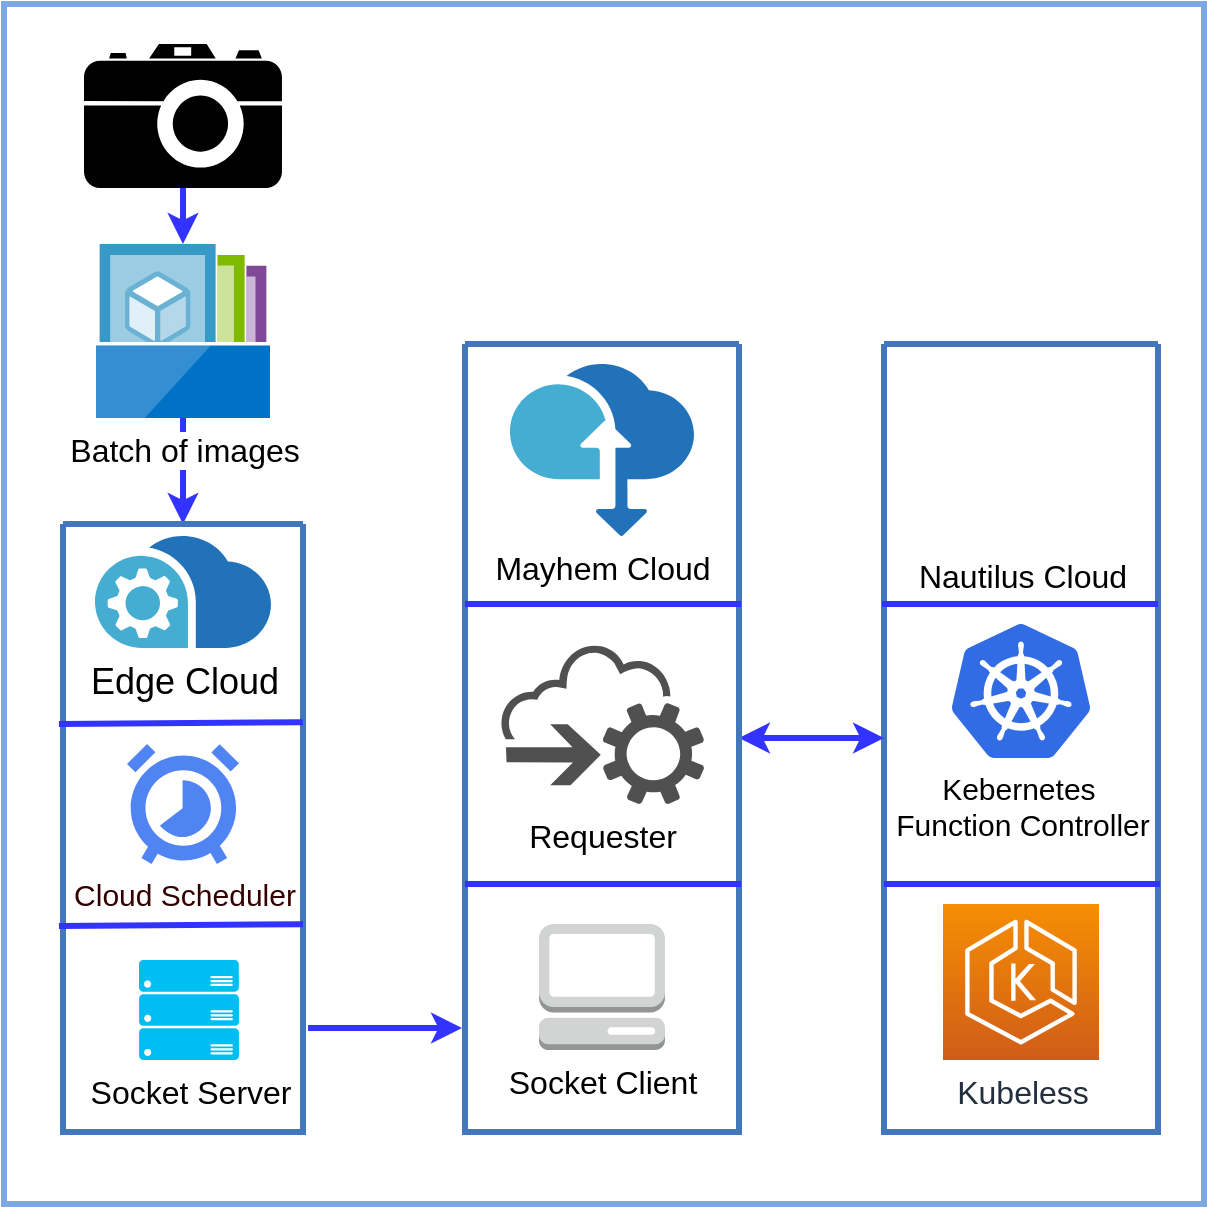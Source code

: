 <mxfile version="12.2.9" type="device" pages="1"><diagram id="0d7cefc2-ccd6-e077-73ed-a8e48b0cddf6" name="Page-1"><mxGraphModel dx="946" dy="1369" grid="1" gridSize="10" guides="1" tooltips="1" connect="1" arrows="1" fold="1" page="1" pageScale="1" pageWidth="1169" pageHeight="827" background="#ffffff" math="0" shadow="0"><root><mxCell id="0"/><mxCell id="1" parent="0"/><mxCell id="6vp1yoECgQzRmQz0F0uj-107" value="" style="shape=mxgraph.signs.tech.camera_2;html=1;fillColor=#000000;strokeColor=none;verticalLabelPosition=bottom;verticalAlign=top;align=center;" vertex="1" parent="1"><mxGeometry x="90" y="-200" width="99" height="72" as="geometry"/></mxCell><mxCell id="6vp1yoECgQzRmQz0F0uj-126" value="" style="endArrow=classic;html=1;strokeColor=#3333FF;strokeWidth=3;exitX=0.5;exitY=1;exitDx=0;exitDy=0;exitPerimeter=0;entryX=0.5;entryY=0;entryDx=0;entryDy=0;" edge="1" parent="1" source="6vp1yoECgQzRmQz0F0uj-124" target="28"><mxGeometry width="50" height="50" relative="1" as="geometry"><mxPoint x="150" y="151" as="sourcePoint"/><mxPoint x="200" y="101" as="targetPoint"/></mxGeometry></mxCell><mxCell id="79" value="" style="swimlane;shadow=0;strokeColor=#4277BB;fillColor=#ffffff;fontColor=#4277BB;align=right;startSize=0;collapsible=0;strokeWidth=3;" parent="1" vertex="1"><mxGeometry x="490" y="-50" width="137" height="394" as="geometry"/></mxCell><mxCell id="6vp1yoECgQzRmQz0F0uj-142" value="&lt;font style=&quot;font-size: 16px&quot;&gt;Nautilus Cloud&lt;/font&gt;" style="shape=image;html=1;verticalAlign=top;verticalLabelPosition=bottom;labelBackgroundColor=#ffffff;imageAspect=0;aspect=fixed;image=https://cdn2.iconfinder.com/data/icons/crystalproject/64x64/apps/nautilus.png" vertex="1" parent="79"><mxGeometry x="21.5" y="6" width="94" height="94" as="geometry"/></mxCell><mxCell id="6vp1yoECgQzRmQz0F0uj-143" value="" style="endArrow=none;html=1;strokeWidth=3;strokeColor=#3333FF;" edge="1" parent="79"><mxGeometry width="50" height="50" relative="1" as="geometry"><mxPoint x="-1" y="130" as="sourcePoint"/><mxPoint x="137" y="130" as="targetPoint"/><Array as="points"/></mxGeometry></mxCell><mxCell id="6vp1yoECgQzRmQz0F0uj-144" value="&lt;font style=&quot;font-size: 15px&quot;&gt;Kebernetes&amp;nbsp;&lt;br&gt;Function Controller&lt;/font&gt;" style="aspect=fixed;html=1;points=[];align=center;image;fontSize=12;image=img/lib/mscae/Kubernetes.svg;" vertex="1" parent="79"><mxGeometry x="33.5" y="140" width="70" height="67" as="geometry"/></mxCell><mxCell id="6vp1yoECgQzRmQz0F0uj-147" value="" style="endArrow=none;html=1;strokeWidth=3;strokeColor=#3333FF;" edge="1" parent="79"><mxGeometry width="50" height="50" relative="1" as="geometry"><mxPoint y="270" as="sourcePoint"/><mxPoint x="138" y="270" as="targetPoint"/><Array as="points"/></mxGeometry></mxCell><mxCell id="6vp1yoECgQzRmQz0F0uj-148" value="&lt;font style=&quot;font-size: 16px&quot;&gt;Kubeless&lt;/font&gt;" style="outlineConnect=0;fontColor=#232F3E;gradientColor=#F78E04;gradientDirection=north;fillColor=#D05C17;strokeColor=#ffffff;dashed=0;verticalLabelPosition=bottom;verticalAlign=top;align=center;html=1;fontSize=12;fontStyle=0;aspect=fixed;shape=mxgraph.aws4.resourceIcon;resIcon=mxgraph.aws4.eks;" vertex="1" parent="79"><mxGeometry x="29.5" y="280" width="78" height="78" as="geometry"/></mxCell><mxCell id="28" value="" style="swimlane;shadow=0;strokeColor=#4277BB;fillColor=#ffffff;fontColor=#4277BB;align=right;startSize=0;collapsible=0;strokeWidth=3;" parent="1" vertex="1"><mxGeometry x="79.5" y="40" width="120" height="304" as="geometry"/></mxCell><mxCell id="6vp1yoECgQzRmQz0F0uj-108" value="&lt;span style=&quot;font-size: 18px&quot;&gt;Edge Cloud&lt;/span&gt;" style="aspect=fixed;html=1;points=[];align=center;image;fontSize=12;image=img/lib/mscae/Data_Box_Edge_Data_Box_Gateway.svg;" vertex="1" parent="28"><mxGeometry x="16" y="6" width="88" height="56" as="geometry"/></mxCell><mxCell id="6vp1yoECgQzRmQz0F0uj-116" value="" style="endArrow=none;html=1;exitX=-0.017;exitY=0.329;exitDx=0;exitDy=0;exitPerimeter=0;entryX=1;entryY=0.326;entryDx=0;entryDy=0;entryPerimeter=0;strokeWidth=3;strokeColor=#3333FF;" edge="1" parent="28"><mxGeometry width="50" height="50" relative="1" as="geometry"><mxPoint x="-2.04" y="201.016" as="sourcePoint"/><mxPoint x="120" y="200.104" as="targetPoint"/><Array as="points"/></mxGeometry></mxCell><mxCell id="6vp1yoECgQzRmQz0F0uj-117" value="&lt;font style=&quot;font-size: 15px ; font-weight: normal&quot; color=&quot;#330000&quot;&gt;Cloud Scheduler&lt;/font&gt;" style="html=1;fillColor=#5184F3;strokeColor=none;verticalAlign=top;labelPosition=center;verticalLabelPosition=bottom;align=center;fontSize=11;fontStyle=1;fontColor=#999999;shape=mxgraph.gcp2.cloud_scheduler" vertex="1" parent="28"><mxGeometry x="32" y="110" width="56" height="60" as="geometry"/></mxCell><mxCell id="6vp1yoECgQzRmQz0F0uj-127" value="&lt;font style=&quot;font-size: 16px&quot;&gt;Socket Server&lt;/font&gt;" style="verticalLabelPosition=bottom;html=1;verticalAlign=top;align=center;strokeColor=none;fillColor=#00BEF2;shape=mxgraph.azure.server_rack;" vertex="1" parent="28"><mxGeometry x="38" y="218" width="50" height="50" as="geometry"/></mxCell><mxCell id="6vp1yoECgQzRmQz0F0uj-114" value="" style="endArrow=none;html=1;exitX=-0.017;exitY=0.329;exitDx=0;exitDy=0;exitPerimeter=0;entryX=1;entryY=0.326;entryDx=0;entryDy=0;entryPerimeter=0;strokeWidth=3;strokeColor=#3333FF;" edge="1" parent="1" source="28" target="28"><mxGeometry width="50" height="50" relative="1" as="geometry"><mxPoint x="176" y="193.5" as="sourcePoint"/><mxPoint x="270" y="160" as="targetPoint"/><Array as="points"/></mxGeometry></mxCell><mxCell id="6vp1yoECgQzRmQz0F0uj-124" value="&lt;font style=&quot;font-size: 16px&quot;&gt;Batch of images&lt;/font&gt;" style="aspect=fixed;html=1;points=[];align=center;image;fontSize=12;image=img/lib/mscae/Shared_Image_Galleries.svg;" vertex="1" parent="1"><mxGeometry x="96" y="-100" width="87" height="87" as="geometry"/></mxCell><mxCell id="6vp1yoECgQzRmQz0F0uj-131" value="" style="endArrow=classic;html=1;strokeColor=#3333FF;strokeWidth=3;exitX=0.5;exitY=1;exitDx=0;exitDy=0;exitPerimeter=0;entryX=0.5;entryY=0;entryDx=0;entryDy=0;" edge="1" parent="1" source="6vp1yoECgQzRmQz0F0uj-107" target="6vp1yoECgQzRmQz0F0uj-124"><mxGeometry width="50" height="50" relative="1" as="geometry"><mxPoint x="140" y="-168" as="sourcePoint"/><mxPoint x="140" y="10" as="targetPoint"/></mxGeometry></mxCell><mxCell id="6vp1yoECgQzRmQz0F0uj-132" value="" style="endArrow=classic;html=1;strokeColor=#3333FF;strokeWidth=3;entryX=-0.011;entryY=0.868;entryDx=0;entryDy=0;entryPerimeter=0;exitX=1.021;exitY=0.829;exitDx=0;exitDy=0;exitPerimeter=0;" edge="1" parent="1" source="28" target="77"><mxGeometry width="50" height="50" relative="1" as="geometry"><mxPoint x="200" y="300" as="sourcePoint"/><mxPoint x="295" y="299" as="targetPoint"/></mxGeometry></mxCell><mxCell id="6vp1yoECgQzRmQz0F0uj-137" value="" style="endArrow=classic;startArrow=classic;html=1;strokeColor=#3333FF;strokeWidth=3;exitX=1;exitY=0.5;exitDx=0;exitDy=0;entryX=0;entryY=0.5;entryDx=0;entryDy=0;" edge="1" parent="1" source="77" target="79"><mxGeometry width="50" height="50" relative="1" as="geometry"><mxPoint x="437" y="173" as="sourcePoint"/><mxPoint x="527" y="161" as="targetPoint"/></mxGeometry></mxCell><mxCell id="6vp1yoECgQzRmQz0F0uj-140" value="" style="group" vertex="1" connectable="0" parent="1"><mxGeometry x="300" y="-60" width="137" height="394" as="geometry"/></mxCell><mxCell id="77" value="" style="swimlane;shadow=0;strokeColor=#4277BB;fillColor=#ffffff;fontColor=#4277BB;align=right;startSize=0;collapsible=0;strokeWidth=3;" parent="6vp1yoECgQzRmQz0F0uj-140" vertex="1"><mxGeometry x="-19.5" y="10" width="137" height="394" as="geometry"/></mxCell><mxCell id="6vp1yoECgQzRmQz0F0uj-133" value="" style="endArrow=none;html=1;strokeWidth=3;strokeColor=#3333FF;" edge="1" parent="77"><mxGeometry width="50" height="50" relative="1" as="geometry"><mxPoint y="270" as="sourcePoint"/><mxPoint x="138" y="270" as="targetPoint"/><Array as="points"/></mxGeometry></mxCell><mxCell id="6vp1yoECgQzRmQz0F0uj-134" value="&lt;font style=&quot;font-size: 16px&quot;&gt;Socket Client&lt;/font&gt;" style="outlineConnect=0;dashed=0;verticalLabelPosition=bottom;verticalAlign=top;align=center;html=1;shape=mxgraph.aws3.management_console;fillColor=#D2D3D3;gradientColor=none;" vertex="1" parent="77"><mxGeometry x="37" y="290" width="63" height="63" as="geometry"/></mxCell><mxCell id="6vp1yoECgQzRmQz0F0uj-135" value="&lt;font style=&quot;font-size: 16px&quot;&gt;Requester&lt;/font&gt;" style="pointerEvents=1;shadow=0;dashed=0;html=1;strokeColor=none;fillColor=#505050;labelPosition=center;verticalLabelPosition=bottom;outlineConnect=0;verticalAlign=top;align=center;shape=mxgraph.office.clouds.cloud_service_request;" vertex="1" parent="77"><mxGeometry x="17.5" y="150" width="102" height="80" as="geometry"/></mxCell><mxCell id="6vp1yoECgQzRmQz0F0uj-138" value="&lt;font style=&quot;font-size: 16px&quot;&gt;Mayhem Cloud&lt;/font&gt;" style="aspect=fixed;html=1;points=[];align=center;image;fontSize=12;image=img/lib/mscae/Data_Box.svg;" vertex="1" parent="77"><mxGeometry x="22.5" y="10" width="92" height="86" as="geometry"/></mxCell><mxCell id="6vp1yoECgQzRmQz0F0uj-139" value="" style="endArrow=none;html=1;strokeWidth=3;strokeColor=#3333FF;" edge="1" parent="77"><mxGeometry width="50" height="50" relative="1" as="geometry"><mxPoint y="130" as="sourcePoint"/><mxPoint x="138" y="130" as="targetPoint"/><Array as="points"/></mxGeometry></mxCell><mxCell id="6vp1yoECgQzRmQz0F0uj-149" value="" style="whiteSpace=wrap;html=1;aspect=fixed;strokeColor=#7EA6E0;strokeWidth=3;fillColor=none;" vertex="1" parent="1"><mxGeometry x="50" y="-220" width="600" height="600" as="geometry"/></mxCell></root></mxGraphModel></diagram></mxfile>